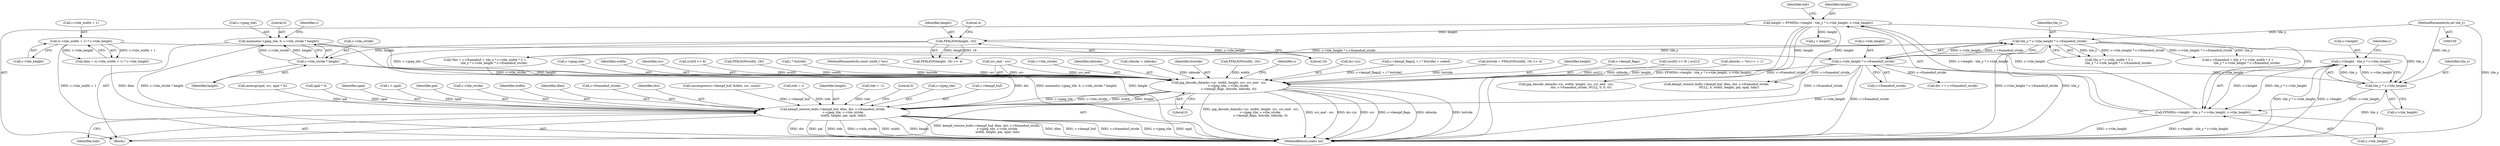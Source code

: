 digraph "0_FFmpeg_2960576378d17d71cc8dccc926352ce568b5eec1@API" {
"1000510" [label="(Call,memset(c->jpeg_tile, 0, c->tile_stride * height))"];
"1000515" [label="(Call,c->tile_stride * height)"];
"1000447" [label="(Call,FFALIGN(height, 16))"];
"1000192" [label="(Call,height = FFMIN(c->height - tile_y * c->tile_height, c->tile_height))"];
"1000194" [label="(Call,FFMIN(c->height - tile_y * c->tile_height, c->tile_height))"];
"1000195" [label="(Call,c->height - tile_y * c->tile_height)"];
"1000199" [label="(Call,tile_y * c->tile_height)"];
"1000162" [label="(Call,tile_y * c->tile_height * c->framebuf_stride)"];
"1000103" [label="(MethodParameterIn,int tile_y)"];
"1000164" [label="(Call,c->tile_height * c->framebuf_stride)"];
"1000131" [label="(Call,(c->tile_width + 1) * c->tile_height)"];
"1000520" [label="(Call,jpg_decode_data(&c->jc, width, height, src, src_end - src,\n                    c->jpeg_tile, c->tile_stride,\n                    c->kempf_flags, bstride, nblocks, 0))"];
"1000543" [label="(Call,kempf_restore_buf(c->kempf_buf, dlen, dst, c->framebuf_stride,\n                      c->jpeg_tile, c->tile_stride,\n                      width, height, pal, npal, tidx))"];
"1000541" [label="(Identifier,nblocks)"];
"1000494" [label="(Call,cblocks > nblocks)"];
"1000200" [label="(Identifier,tile_y)"];
"1000547" [label="(Identifier,dlen)"];
"1000540" [label="(Identifier,bstride)"];
"1000544" [label="(Call,c->kempf_buf)"];
"1000543" [label="(Call,kempf_restore_buf(c->kempf_buf, dlen, dst, c->framebuf_stride,\n                      c->jpeg_tile, c->tile_stride,\n                      width, height, pal, npal, tidx))"];
"1000433" [label="(Call,FFALIGN(width, 16))"];
"1000545" [label="(Identifier,c)"];
"1000521" [label="(Call,&c->jc)"];
"1000499" [label="(Call,c->kempf_flags[j + i * bstride] = coded)"];
"1000199" [label="(Call,tile_y * c->tile_height)"];
"1000129" [label="(Call,dlen = (c->tile_width + 1) * c->tile_height)"];
"1000137" [label="(Call,c->tile_height)"];
"1000516" [label="(Call,c->tile_stride)"];
"1000132" [label="(Call,c->tile_width + 1)"];
"1000309" [label="(Call,memcpy(pal, src, npal * 3))"];
"1000234" [label="(Call,j < height)"];
"1000317" [label="(Call,npal * 3)"];
"1000561" [label="(Identifier,npal)"];
"1000271" [label="(Call,jpg_decode_data(&c->jc, width, height, src, src_end - src,\n                               dst, c->framebuf_stride, NULL, 0, 0, 0))"];
"1000450" [label="(Literal,4)"];
"1000195" [label="(Call,c->height - tile_y * c->tile_height)"];
"1000329" [label="(Call,i < npal)"];
"1000446" [label="(Call,FFALIGN(height, 16) >> 4)"];
"1000560" [label="(Identifier,pal)"];
"1000205" [label="(Identifier,c)"];
"1000519" [label="(Identifier,height)"];
"1000131" [label="(Call,(c->tile_width + 1) * c->tile_height)"];
"1000555" [label="(Call,c->tile_stride)"];
"1000162" [label="(Call,tile_y * c->tile_height * c->framebuf_stride)"];
"1000430" [label="(Call,bstride = FFALIGN(width, 16) >> 4)"];
"1000526" [label="(Identifier,height)"];
"1000106" [label="(Block,)"];
"1000558" [label="(Identifier,width)"];
"1000148" [label="(Call,*dst = c->framebuf + tile_x * c->tile_width * 3 +\n                   tile_y * c->tile_height * c->framebuf_stride)"];
"1000192" [label="(Call,height = FFMIN(c->height - tile_y * c->tile_height, c->tile_height))"];
"1000542" [label="(Literal,0)"];
"1000565" [label="(MethodReturn,static int)"];
"1000520" [label="(Call,jpg_decode_data(&c->jc, width, height, src, src_end - src,\n                    c->jpeg_tile, c->tile_stride,\n                    c->kempf_flags, bstride, nblocks, 0))"];
"1000208" [label="(Identifier,hdr)"];
"1000154" [label="(Call,tile_x * c->tile_width * 3 +\n                   tile_y * c->tile_height * c->framebuf_stride)"];
"1000103" [label="(MethodParameterIn,int tile_y)"];
"1000193" [label="(Identifier,height)"];
"1000523" [label="(Identifier,c)"];
"1000537" [label="(Call,c->kempf_flags)"];
"1000511" [label="(Call,c->jpeg_tile)"];
"1000549" [label="(Call,c->framebuf_stride)"];
"1000548" [label="(Identifier,dst)"];
"1000360" [label="(Call,(src[0] << 8) | src[1])"];
"1000420" [label="(Call,nblocks = *src++ + 1)"];
"1000204" [label="(Call,c->tile_height)"];
"1000201" [label="(Call,c->tile_height)"];
"1000382" [label="(Call,uncompress(c->kempf_buf, &dlen, src, zsize))"];
"1000168" [label="(Call,c->framebuf_stride)"];
"1000165" [label="(Call,c->tile_height)"];
"1000346" [label="(Call,tidx = i)"];
"1000531" [label="(Call,c->jpeg_tile)"];
"1000164" [label="(Call,c->tile_height * c->framebuf_stride)"];
"1000525" [label="(Identifier,width)"];
"1000559" [label="(Identifier,height)"];
"1000113" [label="(Call,tidx = -1)"];
"1000194" [label="(Call,FFMIN(c->height - tile_y * c->tile_height, c->tile_height))"];
"1000562" [label="(Identifier,tidx)"];
"1000448" [label="(Identifier,height)"];
"1000527" [label="(Identifier,src)"];
"1000514" [label="(Literal,0)"];
"1000361" [label="(Call,src[0] << 8)"];
"1000564" [label="(Literal,0)"];
"1000461" [label="(Call,FFALIGN(width, 16))"];
"1000447" [label="(Call,FFALIGN(height, 16))"];
"1000150" [label="(Call,c->framebuf + tile_x * c->tile_width * 3 +\n                   tile_y * c->tile_height * c->framebuf_stride)"];
"1000506" [label="(Call,i * bstride)"];
"1000240" [label="(Call,dst += c->framebuf_stride)"];
"1000510" [label="(Call,memset(c->jpeg_tile, 0, c->tile_stride * height))"];
"1000449" [label="(Literal,16)"];
"1000402" [label="(Call,kempf_restore_buf(c->kempf_buf, dlen, dst, c->framebuf_stride,\n                          NULL, 0, width, height, pal, npal, tidx))"];
"1000552" [label="(Call,c->jpeg_tile)"];
"1000104" [label="(MethodParameterIn,const uint8_t *src)"];
"1000515" [label="(Call,c->tile_stride * height)"];
"1000196" [label="(Call,c->height)"];
"1000528" [label="(Call,src_end - src)"];
"1000534" [label="(Call,c->tile_stride)"];
"1000163" [label="(Identifier,tile_y)"];
"1000510" -> "1000106"  [label="AST: "];
"1000510" -> "1000515"  [label="CFG: "];
"1000511" -> "1000510"  [label="AST: "];
"1000514" -> "1000510"  [label="AST: "];
"1000515" -> "1000510"  [label="AST: "];
"1000523" -> "1000510"  [label="CFG: "];
"1000510" -> "1000565"  [label="DDG: c->tile_stride * height"];
"1000510" -> "1000565"  [label="DDG: memset(c->jpeg_tile, 0, c->tile_stride * height)"];
"1000515" -> "1000510"  [label="DDG: c->tile_stride"];
"1000515" -> "1000510"  [label="DDG: height"];
"1000510" -> "1000520"  [label="DDG: c->jpeg_tile"];
"1000515" -> "1000519"  [label="CFG: "];
"1000516" -> "1000515"  [label="AST: "];
"1000519" -> "1000515"  [label="AST: "];
"1000447" -> "1000515"  [label="DDG: height"];
"1000515" -> "1000520"  [label="DDG: height"];
"1000515" -> "1000520"  [label="DDG: c->tile_stride"];
"1000447" -> "1000446"  [label="AST: "];
"1000447" -> "1000449"  [label="CFG: "];
"1000448" -> "1000447"  [label="AST: "];
"1000449" -> "1000447"  [label="AST: "];
"1000450" -> "1000447"  [label="CFG: "];
"1000447" -> "1000565"  [label="DDG: height"];
"1000447" -> "1000446"  [label="DDG: height"];
"1000447" -> "1000446"  [label="DDG: 16"];
"1000192" -> "1000447"  [label="DDG: height"];
"1000192" -> "1000106"  [label="AST: "];
"1000192" -> "1000194"  [label="CFG: "];
"1000193" -> "1000192"  [label="AST: "];
"1000194" -> "1000192"  [label="AST: "];
"1000208" -> "1000192"  [label="CFG: "];
"1000192" -> "1000565"  [label="DDG: FFMIN(c->height - tile_y * c->tile_height, c->tile_height)"];
"1000192" -> "1000565"  [label="DDG: height"];
"1000194" -> "1000192"  [label="DDG: c->height - tile_y * c->tile_height"];
"1000194" -> "1000192"  [label="DDG: c->tile_height"];
"1000192" -> "1000234"  [label="DDG: height"];
"1000192" -> "1000271"  [label="DDG: height"];
"1000192" -> "1000402"  [label="DDG: height"];
"1000194" -> "1000204"  [label="CFG: "];
"1000195" -> "1000194"  [label="AST: "];
"1000204" -> "1000194"  [label="AST: "];
"1000194" -> "1000565"  [label="DDG: c->height - tile_y * c->tile_height"];
"1000194" -> "1000565"  [label="DDG: c->tile_height"];
"1000195" -> "1000194"  [label="DDG: c->height"];
"1000195" -> "1000194"  [label="DDG: tile_y * c->tile_height"];
"1000199" -> "1000194"  [label="DDG: c->tile_height"];
"1000195" -> "1000199"  [label="CFG: "];
"1000196" -> "1000195"  [label="AST: "];
"1000199" -> "1000195"  [label="AST: "];
"1000205" -> "1000195"  [label="CFG: "];
"1000195" -> "1000565"  [label="DDG: tile_y * c->tile_height"];
"1000195" -> "1000565"  [label="DDG: c->height"];
"1000199" -> "1000195"  [label="DDG: tile_y"];
"1000199" -> "1000195"  [label="DDG: c->tile_height"];
"1000199" -> "1000201"  [label="CFG: "];
"1000200" -> "1000199"  [label="AST: "];
"1000201" -> "1000199"  [label="AST: "];
"1000199" -> "1000565"  [label="DDG: tile_y"];
"1000162" -> "1000199"  [label="DDG: tile_y"];
"1000103" -> "1000199"  [label="DDG: tile_y"];
"1000164" -> "1000199"  [label="DDG: c->tile_height"];
"1000162" -> "1000154"  [label="AST: "];
"1000162" -> "1000164"  [label="CFG: "];
"1000163" -> "1000162"  [label="AST: "];
"1000164" -> "1000162"  [label="AST: "];
"1000154" -> "1000162"  [label="CFG: "];
"1000162" -> "1000565"  [label="DDG: c->tile_height * c->framebuf_stride"];
"1000162" -> "1000565"  [label="DDG: tile_y"];
"1000162" -> "1000148"  [label="DDG: tile_y"];
"1000162" -> "1000148"  [label="DDG: c->tile_height * c->framebuf_stride"];
"1000162" -> "1000150"  [label="DDG: tile_y"];
"1000162" -> "1000150"  [label="DDG: c->tile_height * c->framebuf_stride"];
"1000162" -> "1000154"  [label="DDG: tile_y"];
"1000162" -> "1000154"  [label="DDG: c->tile_height * c->framebuf_stride"];
"1000103" -> "1000162"  [label="DDG: tile_y"];
"1000164" -> "1000162"  [label="DDG: c->tile_height"];
"1000164" -> "1000162"  [label="DDG: c->framebuf_stride"];
"1000103" -> "1000100"  [label="AST: "];
"1000103" -> "1000565"  [label="DDG: tile_y"];
"1000164" -> "1000168"  [label="CFG: "];
"1000165" -> "1000164"  [label="AST: "];
"1000168" -> "1000164"  [label="AST: "];
"1000164" -> "1000565"  [label="DDG: c->framebuf_stride"];
"1000164" -> "1000565"  [label="DDG: c->tile_height"];
"1000131" -> "1000164"  [label="DDG: c->tile_height"];
"1000164" -> "1000240"  [label="DDG: c->framebuf_stride"];
"1000164" -> "1000271"  [label="DDG: c->framebuf_stride"];
"1000164" -> "1000402"  [label="DDG: c->framebuf_stride"];
"1000164" -> "1000543"  [label="DDG: c->framebuf_stride"];
"1000131" -> "1000129"  [label="AST: "];
"1000131" -> "1000137"  [label="CFG: "];
"1000132" -> "1000131"  [label="AST: "];
"1000137" -> "1000131"  [label="AST: "];
"1000129" -> "1000131"  [label="CFG: "];
"1000131" -> "1000565"  [label="DDG: c->tile_width + 1"];
"1000131" -> "1000129"  [label="DDG: c->tile_width + 1"];
"1000131" -> "1000129"  [label="DDG: c->tile_height"];
"1000520" -> "1000106"  [label="AST: "];
"1000520" -> "1000542"  [label="CFG: "];
"1000521" -> "1000520"  [label="AST: "];
"1000525" -> "1000520"  [label="AST: "];
"1000526" -> "1000520"  [label="AST: "];
"1000527" -> "1000520"  [label="AST: "];
"1000528" -> "1000520"  [label="AST: "];
"1000531" -> "1000520"  [label="AST: "];
"1000534" -> "1000520"  [label="AST: "];
"1000537" -> "1000520"  [label="AST: "];
"1000540" -> "1000520"  [label="AST: "];
"1000541" -> "1000520"  [label="AST: "];
"1000542" -> "1000520"  [label="AST: "];
"1000545" -> "1000520"  [label="CFG: "];
"1000520" -> "1000565"  [label="DDG: bstride"];
"1000520" -> "1000565"  [label="DDG: jpg_decode_data(&c->jc, width, height, src, src_end - src,\n                    c->jpeg_tile, c->tile_stride,\n                    c->kempf_flags, bstride, nblocks, 0)"];
"1000520" -> "1000565"  [label="DDG: src_end - src"];
"1000520" -> "1000565"  [label="DDG: &c->jc"];
"1000520" -> "1000565"  [label="DDG: src"];
"1000520" -> "1000565"  [label="DDG: c->kempf_flags"];
"1000520" -> "1000565"  [label="DDG: nblocks"];
"1000433" -> "1000520"  [label="DDG: width"];
"1000461" -> "1000520"  [label="DDG: width"];
"1000528" -> "1000520"  [label="DDG: src"];
"1000528" -> "1000520"  [label="DDG: src_end"];
"1000360" -> "1000520"  [label="DDG: src[1]"];
"1000361" -> "1000520"  [label="DDG: src[0]"];
"1000104" -> "1000520"  [label="DDG: src"];
"1000499" -> "1000520"  [label="DDG: c->kempf_flags[j + i * bstride]"];
"1000430" -> "1000520"  [label="DDG: bstride"];
"1000506" -> "1000520"  [label="DDG: bstride"];
"1000494" -> "1000520"  [label="DDG: nblocks"];
"1000420" -> "1000520"  [label="DDG: nblocks"];
"1000520" -> "1000543"  [label="DDG: c->jpeg_tile"];
"1000520" -> "1000543"  [label="DDG: c->tile_stride"];
"1000520" -> "1000543"  [label="DDG: width"];
"1000520" -> "1000543"  [label="DDG: height"];
"1000543" -> "1000106"  [label="AST: "];
"1000543" -> "1000562"  [label="CFG: "];
"1000544" -> "1000543"  [label="AST: "];
"1000547" -> "1000543"  [label="AST: "];
"1000548" -> "1000543"  [label="AST: "];
"1000549" -> "1000543"  [label="AST: "];
"1000552" -> "1000543"  [label="AST: "];
"1000555" -> "1000543"  [label="AST: "];
"1000558" -> "1000543"  [label="AST: "];
"1000559" -> "1000543"  [label="AST: "];
"1000560" -> "1000543"  [label="AST: "];
"1000561" -> "1000543"  [label="AST: "];
"1000562" -> "1000543"  [label="AST: "];
"1000564" -> "1000543"  [label="CFG: "];
"1000543" -> "1000565"  [label="DDG: dst"];
"1000543" -> "1000565"  [label="DDG: pal"];
"1000543" -> "1000565"  [label="DDG: tidx"];
"1000543" -> "1000565"  [label="DDG: c->tile_stride"];
"1000543" -> "1000565"  [label="DDG: width"];
"1000543" -> "1000565"  [label="DDG: height"];
"1000543" -> "1000565"  [label="DDG: kempf_restore_buf(c->kempf_buf, dlen, dst, c->framebuf_stride,\n                      c->jpeg_tile, c->tile_stride,\n                      width, height, pal, npal, tidx)"];
"1000543" -> "1000565"  [label="DDG: dlen"];
"1000543" -> "1000565"  [label="DDG: c->kempf_buf"];
"1000543" -> "1000565"  [label="DDG: c->framebuf_stride"];
"1000543" -> "1000565"  [label="DDG: c->jpeg_tile"];
"1000543" -> "1000565"  [label="DDG: npal"];
"1000382" -> "1000543"  [label="DDG: c->kempf_buf"];
"1000129" -> "1000543"  [label="DDG: dlen"];
"1000148" -> "1000543"  [label="DDG: dst"];
"1000309" -> "1000543"  [label="DDG: pal"];
"1000329" -> "1000543"  [label="DDG: npal"];
"1000317" -> "1000543"  [label="DDG: npal"];
"1000113" -> "1000543"  [label="DDG: tidx"];
"1000346" -> "1000543"  [label="DDG: tidx"];
}
